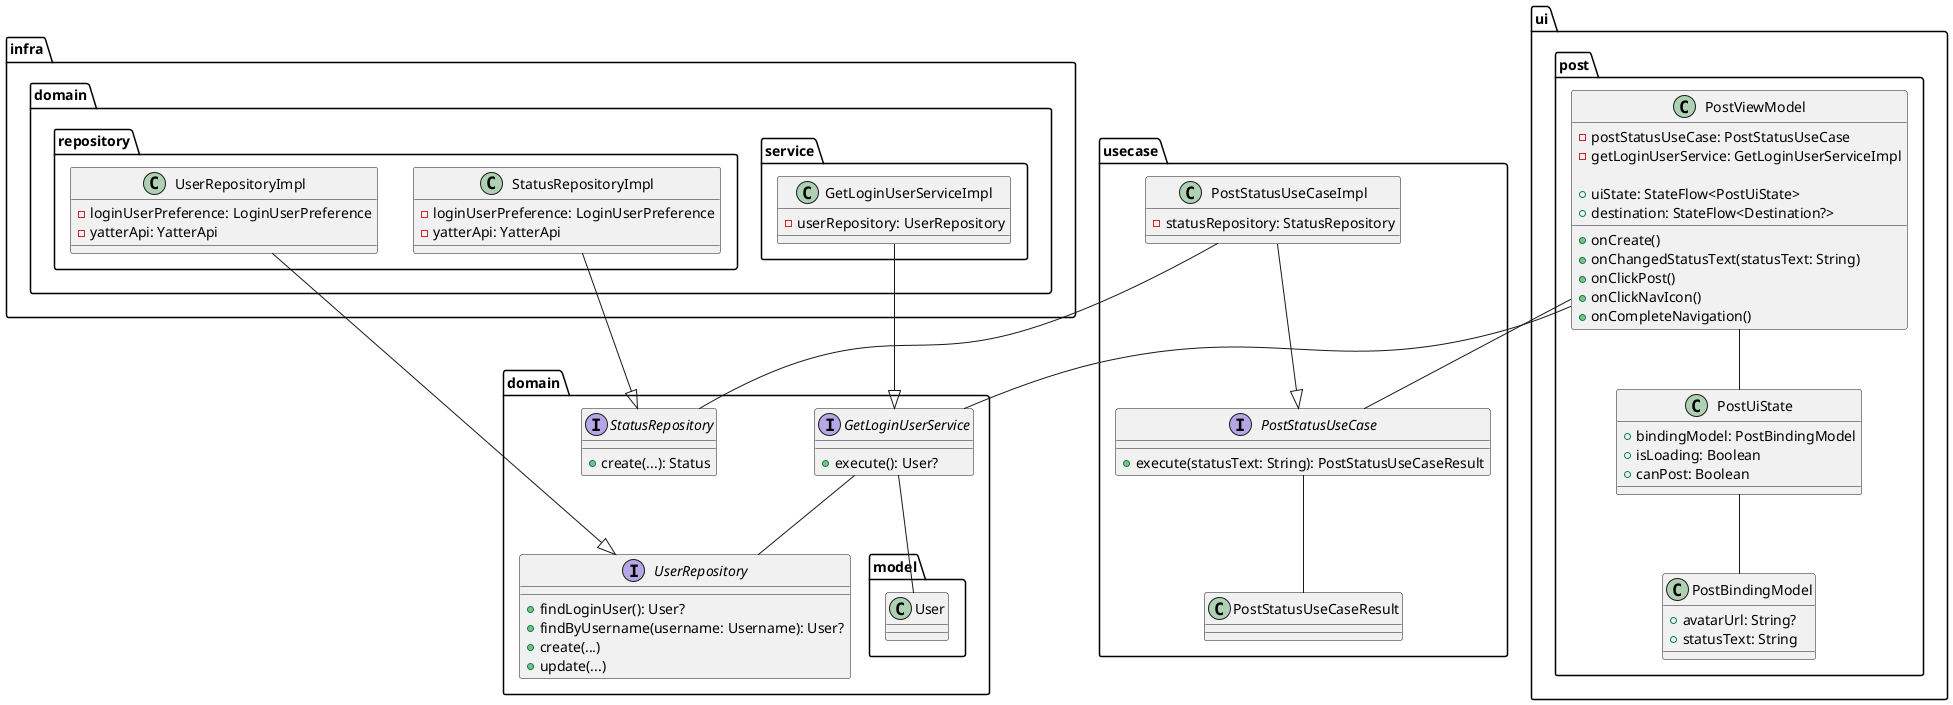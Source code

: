 @startuml

package domain {
  package model {
    class User
  }

  interface UserRepository {
    + findLoginUser(): User?
    + findByUsername(username: Username): User?
    + create(...)
    + update(...)
  }

  interface GetLoginUserService {
    + execute(): User?
  }

  interface StatusRepository {
    + create(...): Status
  }
}

package infra {
  package domain {
    package repository {
      class UserRepositoryImpl {
        - loginUserPreference: LoginUserPreference
        - yatterApi: YatterApi
      }

      class StatusRepositoryImpl {
        - loginUserPreference: LoginUserPreference
        - yatterApi: YatterApi
      }
    }
    package service {
      class GetLoginUserServiceImpl {
        - userRepository: UserRepository
      }
    }
  }
}

package usecase {
  interface PostStatusUseCase {
    + execute(statusText: String): PostStatusUseCaseResult
  }

  class PostStatusUseCaseImpl {
    - statusRepository: StatusRepository
  }

  class PostStatusUseCaseResult
}

package ui.post {
  class PostViewModel {
    - postStatusUseCase: PostStatusUseCase
    - getLoginUserService: GetLoginUserServiceImpl

    + uiState: StateFlow<PostUiState>
    + destination: StateFlow<Destination?>

    + onCreate()
    + onChangedStatusText(statusText: String)
    + onClickPost()
    + onClickNavIcon()
    + onCompleteNavigation()
  }

  class PostUiState {
    + bindingModel: PostBindingModel
    + isLoading: Boolean
    + canPost: Boolean
  }

  class PostBindingModel {
    + avatarUrl: String?
    + statusText: String
  }
}

GetLoginUserService -- User

GetLoginUserServiceImpl --|> GetLoginUserService
UserRepositoryImpl --|> UserRepository
StatusRepositoryImpl --|> StatusRepository

GetLoginUserService -- UserRepository

PostStatusUseCaseImpl --|> PostStatusUseCase
PostStatusUseCase -- PostStatusUseCaseResult
PostStatusUseCaseImpl -- StatusRepository

PostViewModel -- PostUiState
PostUiState -- PostBindingModel

PostViewModel -- PostStatusUseCase
PostViewModel -- GetLoginUserService
@enduml